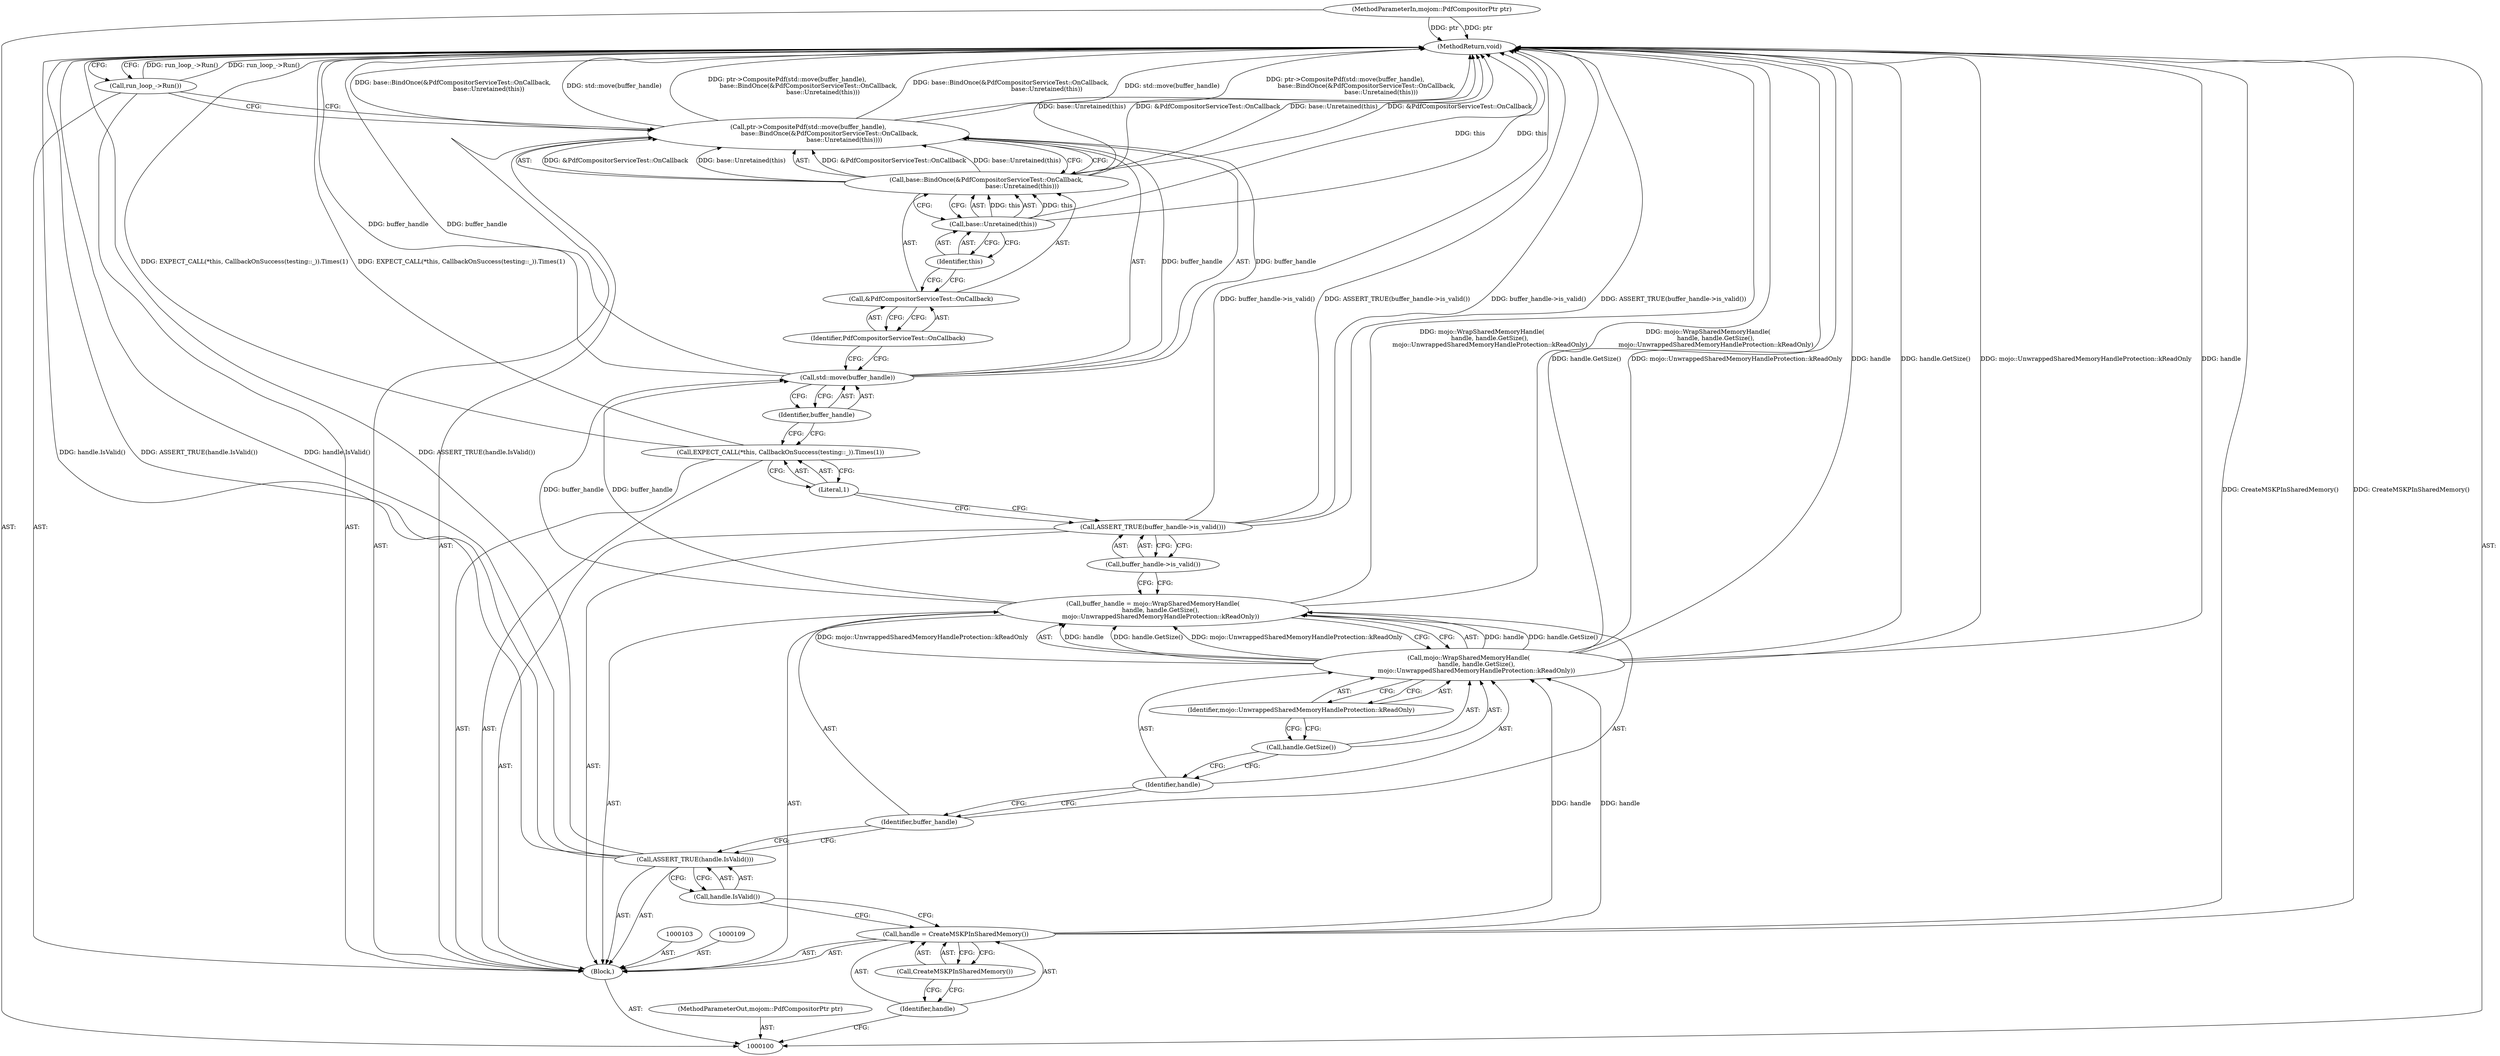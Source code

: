 digraph "0_Chrome_673ce95d481ea9368c4d4d43ac756ba1d6d9e608_5" {
"1000129" [label="(MethodReturn,void)"];
"1000101" [label="(MethodParameterIn,mojom::PdfCompositorPtr ptr)"];
"1000193" [label="(MethodParameterOut,mojom::PdfCompositorPtr ptr)"];
"1000102" [label="(Block,)"];
"1000123" [label="(Call,base::BindOnce(&PdfCompositorServiceTest::OnCallback,\n                                     base::Unretained(this)))"];
"1000124" [label="(Call,&PdfCompositorServiceTest::OnCallback)"];
"1000125" [label="(Identifier,PdfCompositorServiceTest::OnCallback)"];
"1000126" [label="(Call,base::Unretained(this))"];
"1000127" [label="(Identifier,this)"];
"1000128" [label="(Call,run_loop_->Run())"];
"1000104" [label="(Call,handle = CreateMSKPInSharedMemory())"];
"1000105" [label="(Identifier,handle)"];
"1000106" [label="(Call,CreateMSKPInSharedMemory())"];
"1000108" [label="(Call,handle.IsValid())"];
"1000107" [label="(Call,ASSERT_TRUE(handle.IsValid()))"];
"1000110" [label="(Call,buffer_handle = mojo::WrapSharedMemoryHandle(\n        handle, handle.GetSize(),\n        mojo::UnwrappedSharedMemoryHandleProtection::kReadOnly))"];
"1000111" [label="(Identifier,buffer_handle)"];
"1000112" [label="(Call,mojo::WrapSharedMemoryHandle(\n        handle, handle.GetSize(),\n        mojo::UnwrappedSharedMemoryHandleProtection::kReadOnly))"];
"1000114" [label="(Call,handle.GetSize())"];
"1000113" [label="(Identifier,handle)"];
"1000115" [label="(Identifier,mojo::UnwrappedSharedMemoryHandleProtection::kReadOnly)"];
"1000117" [label="(Call,buffer_handle->is_valid())"];
"1000116" [label="(Call,ASSERT_TRUE(buffer_handle->is_valid()))"];
"1000118" [label="(Call,EXPECT_CALL(*this, CallbackOnSuccess(testing::_)).Times(1))"];
"1000119" [label="(Literal,1)"];
"1000121" [label="(Call,std::move(buffer_handle))"];
"1000122" [label="(Identifier,buffer_handle)"];
"1000120" [label="(Call,ptr->CompositePdf(std::move(buffer_handle),\n                      base::BindOnce(&PdfCompositorServiceTest::OnCallback,\n                                     base::Unretained(this))))"];
"1000129" -> "1000100"  [label="AST: "];
"1000129" -> "1000128"  [label="CFG: "];
"1000116" -> "1000129"  [label="DDG: buffer_handle->is_valid()"];
"1000116" -> "1000129"  [label="DDG: ASSERT_TRUE(buffer_handle->is_valid())"];
"1000123" -> "1000129"  [label="DDG: base::Unretained(this)"];
"1000123" -> "1000129"  [label="DDG: &PdfCompositorServiceTest::OnCallback"];
"1000107" -> "1000129"  [label="DDG: handle.IsValid()"];
"1000107" -> "1000129"  [label="DDG: ASSERT_TRUE(handle.IsValid())"];
"1000112" -> "1000129"  [label="DDG: handle.GetSize()"];
"1000112" -> "1000129"  [label="DDG: mojo::UnwrappedSharedMemoryHandleProtection::kReadOnly"];
"1000112" -> "1000129"  [label="DDG: handle"];
"1000120" -> "1000129"  [label="DDG: base::BindOnce(&PdfCompositorServiceTest::OnCallback,\n                                     base::Unretained(this))"];
"1000120" -> "1000129"  [label="DDG: std::move(buffer_handle)"];
"1000120" -> "1000129"  [label="DDG: ptr->CompositePdf(std::move(buffer_handle),\n                      base::BindOnce(&PdfCompositorServiceTest::OnCallback,\n                                     base::Unretained(this)))"];
"1000126" -> "1000129"  [label="DDG: this"];
"1000118" -> "1000129"  [label="DDG: EXPECT_CALL(*this, CallbackOnSuccess(testing::_)).Times(1)"];
"1000110" -> "1000129"  [label="DDG: mojo::WrapSharedMemoryHandle(\n        handle, handle.GetSize(),\n        mojo::UnwrappedSharedMemoryHandleProtection::kReadOnly)"];
"1000121" -> "1000129"  [label="DDG: buffer_handle"];
"1000128" -> "1000129"  [label="DDG: run_loop_->Run()"];
"1000104" -> "1000129"  [label="DDG: CreateMSKPInSharedMemory()"];
"1000101" -> "1000129"  [label="DDG: ptr"];
"1000101" -> "1000100"  [label="AST: "];
"1000101" -> "1000129"  [label="DDG: ptr"];
"1000193" -> "1000100"  [label="AST: "];
"1000102" -> "1000100"  [label="AST: "];
"1000103" -> "1000102"  [label="AST: "];
"1000104" -> "1000102"  [label="AST: "];
"1000107" -> "1000102"  [label="AST: "];
"1000109" -> "1000102"  [label="AST: "];
"1000110" -> "1000102"  [label="AST: "];
"1000116" -> "1000102"  [label="AST: "];
"1000118" -> "1000102"  [label="AST: "];
"1000120" -> "1000102"  [label="AST: "];
"1000128" -> "1000102"  [label="AST: "];
"1000123" -> "1000120"  [label="AST: "];
"1000123" -> "1000126"  [label="CFG: "];
"1000124" -> "1000123"  [label="AST: "];
"1000126" -> "1000123"  [label="AST: "];
"1000120" -> "1000123"  [label="CFG: "];
"1000123" -> "1000129"  [label="DDG: base::Unretained(this)"];
"1000123" -> "1000129"  [label="DDG: &PdfCompositorServiceTest::OnCallback"];
"1000123" -> "1000120"  [label="DDG: &PdfCompositorServiceTest::OnCallback"];
"1000123" -> "1000120"  [label="DDG: base::Unretained(this)"];
"1000126" -> "1000123"  [label="DDG: this"];
"1000124" -> "1000123"  [label="AST: "];
"1000124" -> "1000125"  [label="CFG: "];
"1000125" -> "1000124"  [label="AST: "];
"1000127" -> "1000124"  [label="CFG: "];
"1000125" -> "1000124"  [label="AST: "];
"1000125" -> "1000121"  [label="CFG: "];
"1000124" -> "1000125"  [label="CFG: "];
"1000126" -> "1000123"  [label="AST: "];
"1000126" -> "1000127"  [label="CFG: "];
"1000127" -> "1000126"  [label="AST: "];
"1000123" -> "1000126"  [label="CFG: "];
"1000126" -> "1000129"  [label="DDG: this"];
"1000126" -> "1000123"  [label="DDG: this"];
"1000127" -> "1000126"  [label="AST: "];
"1000127" -> "1000124"  [label="CFG: "];
"1000126" -> "1000127"  [label="CFG: "];
"1000128" -> "1000102"  [label="AST: "];
"1000128" -> "1000120"  [label="CFG: "];
"1000129" -> "1000128"  [label="CFG: "];
"1000128" -> "1000129"  [label="DDG: run_loop_->Run()"];
"1000104" -> "1000102"  [label="AST: "];
"1000104" -> "1000106"  [label="CFG: "];
"1000105" -> "1000104"  [label="AST: "];
"1000106" -> "1000104"  [label="AST: "];
"1000108" -> "1000104"  [label="CFG: "];
"1000104" -> "1000129"  [label="DDG: CreateMSKPInSharedMemory()"];
"1000104" -> "1000112"  [label="DDG: handle"];
"1000105" -> "1000104"  [label="AST: "];
"1000105" -> "1000100"  [label="CFG: "];
"1000106" -> "1000105"  [label="CFG: "];
"1000106" -> "1000104"  [label="AST: "];
"1000106" -> "1000105"  [label="CFG: "];
"1000104" -> "1000106"  [label="CFG: "];
"1000108" -> "1000107"  [label="AST: "];
"1000108" -> "1000104"  [label="CFG: "];
"1000107" -> "1000108"  [label="CFG: "];
"1000107" -> "1000102"  [label="AST: "];
"1000107" -> "1000108"  [label="CFG: "];
"1000108" -> "1000107"  [label="AST: "];
"1000111" -> "1000107"  [label="CFG: "];
"1000107" -> "1000129"  [label="DDG: handle.IsValid()"];
"1000107" -> "1000129"  [label="DDG: ASSERT_TRUE(handle.IsValid())"];
"1000110" -> "1000102"  [label="AST: "];
"1000110" -> "1000112"  [label="CFG: "];
"1000111" -> "1000110"  [label="AST: "];
"1000112" -> "1000110"  [label="AST: "];
"1000117" -> "1000110"  [label="CFG: "];
"1000110" -> "1000129"  [label="DDG: mojo::WrapSharedMemoryHandle(\n        handle, handle.GetSize(),\n        mojo::UnwrappedSharedMemoryHandleProtection::kReadOnly)"];
"1000112" -> "1000110"  [label="DDG: handle"];
"1000112" -> "1000110"  [label="DDG: handle.GetSize()"];
"1000112" -> "1000110"  [label="DDG: mojo::UnwrappedSharedMemoryHandleProtection::kReadOnly"];
"1000110" -> "1000121"  [label="DDG: buffer_handle"];
"1000111" -> "1000110"  [label="AST: "];
"1000111" -> "1000107"  [label="CFG: "];
"1000113" -> "1000111"  [label="CFG: "];
"1000112" -> "1000110"  [label="AST: "];
"1000112" -> "1000115"  [label="CFG: "];
"1000113" -> "1000112"  [label="AST: "];
"1000114" -> "1000112"  [label="AST: "];
"1000115" -> "1000112"  [label="AST: "];
"1000110" -> "1000112"  [label="CFG: "];
"1000112" -> "1000129"  [label="DDG: handle.GetSize()"];
"1000112" -> "1000129"  [label="DDG: mojo::UnwrappedSharedMemoryHandleProtection::kReadOnly"];
"1000112" -> "1000129"  [label="DDG: handle"];
"1000112" -> "1000110"  [label="DDG: handle"];
"1000112" -> "1000110"  [label="DDG: handle.GetSize()"];
"1000112" -> "1000110"  [label="DDG: mojo::UnwrappedSharedMemoryHandleProtection::kReadOnly"];
"1000104" -> "1000112"  [label="DDG: handle"];
"1000114" -> "1000112"  [label="AST: "];
"1000114" -> "1000113"  [label="CFG: "];
"1000115" -> "1000114"  [label="CFG: "];
"1000113" -> "1000112"  [label="AST: "];
"1000113" -> "1000111"  [label="CFG: "];
"1000114" -> "1000113"  [label="CFG: "];
"1000115" -> "1000112"  [label="AST: "];
"1000115" -> "1000114"  [label="CFG: "];
"1000112" -> "1000115"  [label="CFG: "];
"1000117" -> "1000116"  [label="AST: "];
"1000117" -> "1000110"  [label="CFG: "];
"1000116" -> "1000117"  [label="CFG: "];
"1000116" -> "1000102"  [label="AST: "];
"1000116" -> "1000117"  [label="CFG: "];
"1000117" -> "1000116"  [label="AST: "];
"1000119" -> "1000116"  [label="CFG: "];
"1000116" -> "1000129"  [label="DDG: buffer_handle->is_valid()"];
"1000116" -> "1000129"  [label="DDG: ASSERT_TRUE(buffer_handle->is_valid())"];
"1000118" -> "1000102"  [label="AST: "];
"1000118" -> "1000119"  [label="CFG: "];
"1000119" -> "1000118"  [label="AST: "];
"1000122" -> "1000118"  [label="CFG: "];
"1000118" -> "1000129"  [label="DDG: EXPECT_CALL(*this, CallbackOnSuccess(testing::_)).Times(1)"];
"1000119" -> "1000118"  [label="AST: "];
"1000119" -> "1000116"  [label="CFG: "];
"1000118" -> "1000119"  [label="CFG: "];
"1000121" -> "1000120"  [label="AST: "];
"1000121" -> "1000122"  [label="CFG: "];
"1000122" -> "1000121"  [label="AST: "];
"1000125" -> "1000121"  [label="CFG: "];
"1000121" -> "1000129"  [label="DDG: buffer_handle"];
"1000121" -> "1000120"  [label="DDG: buffer_handle"];
"1000110" -> "1000121"  [label="DDG: buffer_handle"];
"1000122" -> "1000121"  [label="AST: "];
"1000122" -> "1000118"  [label="CFG: "];
"1000121" -> "1000122"  [label="CFG: "];
"1000120" -> "1000102"  [label="AST: "];
"1000120" -> "1000123"  [label="CFG: "];
"1000121" -> "1000120"  [label="AST: "];
"1000123" -> "1000120"  [label="AST: "];
"1000128" -> "1000120"  [label="CFG: "];
"1000120" -> "1000129"  [label="DDG: base::BindOnce(&PdfCompositorServiceTest::OnCallback,\n                                     base::Unretained(this))"];
"1000120" -> "1000129"  [label="DDG: std::move(buffer_handle)"];
"1000120" -> "1000129"  [label="DDG: ptr->CompositePdf(std::move(buffer_handle),\n                      base::BindOnce(&PdfCompositorServiceTest::OnCallback,\n                                     base::Unretained(this)))"];
"1000121" -> "1000120"  [label="DDG: buffer_handle"];
"1000123" -> "1000120"  [label="DDG: &PdfCompositorServiceTest::OnCallback"];
"1000123" -> "1000120"  [label="DDG: base::Unretained(this)"];
}
